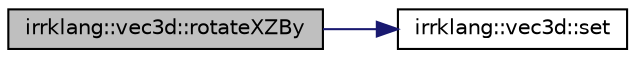 digraph "irrklang::vec3d::rotateXZBy"
{
  bgcolor="transparent";
  edge [fontname="Helvetica",fontsize="10",labelfontname="Helvetica",labelfontsize="10"];
  node [fontname="Helvetica",fontsize="10",shape=record];
  rankdir="LR";
  Node1 [label="irrklang::vec3d::rotateXZBy",height=0.2,width=0.4,color="black", fillcolor="grey75", style="filled", fontcolor="black"];
  Node1 -> Node2 [color="midnightblue",fontsize="10",style="solid",fontname="Helvetica"];
  Node2 [label="irrklang::vec3d::set",height=0.2,width=0.4,color="black",URL="$classirrklang_1_1vec3d.html#a843126596fd738246d0816030a53ac0f"];
}
